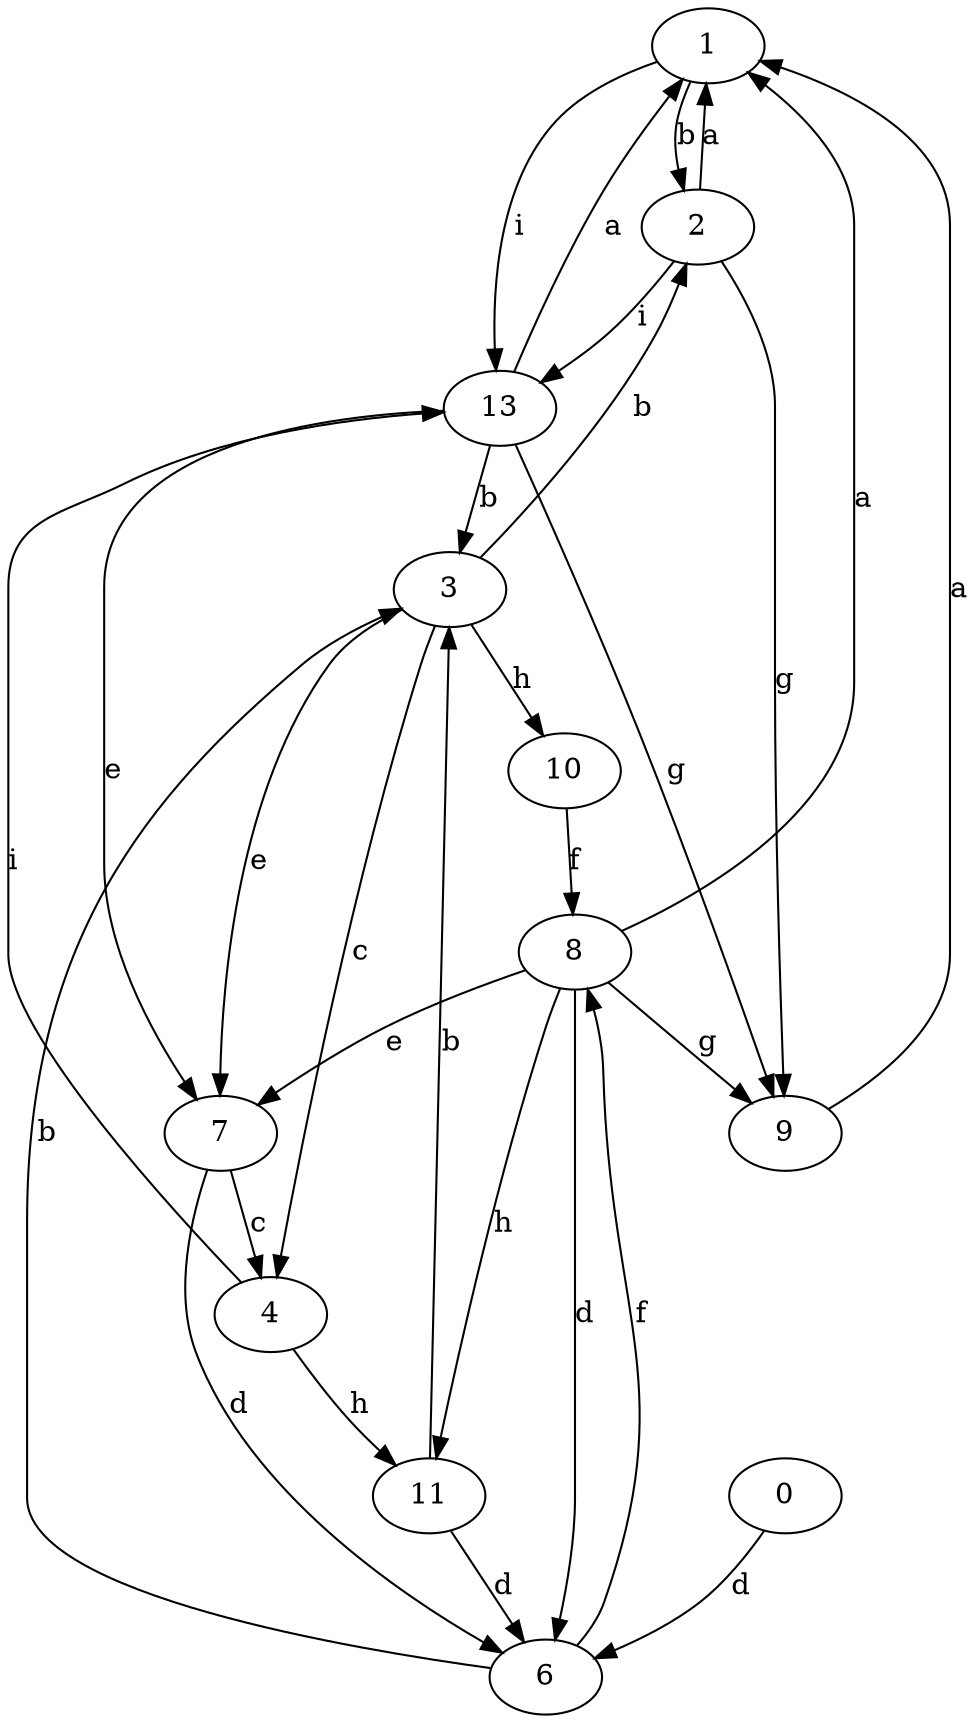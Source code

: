 strict digraph  {
1;
2;
3;
4;
6;
7;
0;
8;
9;
10;
11;
13;
1 -> 2  [label=b];
1 -> 13  [label=i];
2 -> 1  [label=a];
2 -> 9  [label=g];
2 -> 13  [label=i];
3 -> 2  [label=b];
3 -> 4  [label=c];
3 -> 7  [label=e];
3 -> 10  [label=h];
4 -> 11  [label=h];
4 -> 13  [label=i];
6 -> 3  [label=b];
6 -> 8  [label=f];
7 -> 4  [label=c];
7 -> 6  [label=d];
0 -> 6  [label=d];
8 -> 1  [label=a];
8 -> 6  [label=d];
8 -> 7  [label=e];
8 -> 9  [label=g];
8 -> 11  [label=h];
9 -> 1  [label=a];
10 -> 8  [label=f];
11 -> 3  [label=b];
11 -> 6  [label=d];
13 -> 1  [label=a];
13 -> 3  [label=b];
13 -> 7  [label=e];
13 -> 9  [label=g];
}
